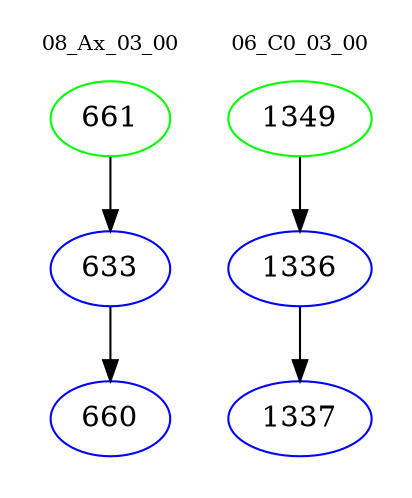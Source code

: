 digraph{
subgraph cluster_0 {
color = white
label = "08_Ax_03_00";
fontsize=10;
T0_661 [label="661", color="green"]
T0_661 -> T0_633 [color="black"]
T0_633 [label="633", color="blue"]
T0_633 -> T0_660 [color="black"]
T0_660 [label="660", color="blue"]
}
subgraph cluster_1 {
color = white
label = "06_C0_03_00";
fontsize=10;
T1_1349 [label="1349", color="green"]
T1_1349 -> T1_1336 [color="black"]
T1_1336 [label="1336", color="blue"]
T1_1336 -> T1_1337 [color="black"]
T1_1337 [label="1337", color="blue"]
}
}

